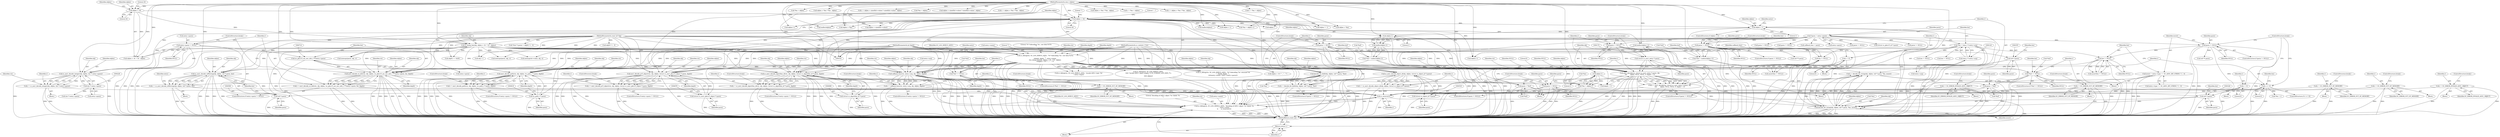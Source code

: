 digraph "0_OpenSC_a3fc7693f3a035a8a7921cffb98432944bb42740@API" {
"1000759" [label="(Call,sc_strerror(r))"];
"1000332" [label="(Call,r >= 0)"];
"1000320" [label="(Call,r = decode_bit_string(obj, objlen, (u8 *) parm, *len, invert))"];
"1000322" [label="(Call,decode_bit_string(obj, objlen, (u8 *) parm, *len, invert))"];
"1000141" [label="(Call,sc_dump_hex(obj, objlen > 16  ? 16 : objlen))"];
"1000105" [label="(MethodParameterIn,const u8 *obj)"];
"1000144" [label="(Call,objlen > 16)"];
"1000106" [label="(MethodParameterIn,size_t objlen)"];
"1000272" [label="(Call,objlen < 1)"];
"1000150" [label="(Call,objlen > 16)"];
"1000313" [label="(Call,objlen-1)"];
"1000297" [label="(Call,objlen-1)"];
"1000325" [label="(Call,(u8 *) parm)"];
"1000252" [label="(Call,parm != NULL)"];
"1000110" [label="(Call,*parm = entry->parm)"];
"1000316" [label="(Call,parm = *buf)"];
"1000301" [label="(Call,*buf == NULL)"];
"1000293" [label="(Call,*buf = malloc(objlen-1))"];
"1000296" [label="(Call,malloc(objlen-1))"];
"1000268" [label="(Call,len != NULL)"];
"1000117" [label="(Call,*len = (size_t *) entry->arg)"];
"1000119" [label="(Call,(size_t *) entry->arg)"];
"1000310" [label="(Call,*len = objlen-1)"];
"1000257" [label="(Call,invert = entry->type == SC_ASN1_BIT_STRING ? 1 : 0)"];
"1000728" [label="(Call,r = callback_func(ctx, entry->arg, obj, objlen, depth))"];
"1000730" [label="(Call,callback_func(ctx, entry->arg, obj, objlen, depth))"];
"1000131" [label="(Call,sc_debug(ctx, SC_LOG_DEBUG_ASN1, \"%*.*sdecoding '%s', raw data:%s%s\n\",\n\t\tdepth, depth, \"\", entry->name,\n\t\tsc_dump_hex(obj, objlen > 16  ? 16 : objlen),\n\t\tobjlen > 16 ? \"...\" : \"\"))"];
"1000103" [label="(MethodParameterIn,sc_context_t *ctx)"];
"1000107" [label="(MethodParameterIn,int depth)"];
"1000707" [label="(Call,r = asn1_decode_se_info(ctx, obj, objlen, (sc_pkcs15_sec_env_info_t ***)entry->parm, len, depth))"];
"1000709" [label="(Call,asn1_decode_se_info(ctx, obj, objlen, (sc_pkcs15_sec_env_info_t ***)entry->parm, len, depth))"];
"1000713" [label="(Call,(sc_pkcs15_sec_env_info_t ***)entry->parm)"];
"1000702" [label="(Call,entry->parm != NULL)"];
"1000306" [label="(Call,r = SC_ERROR_OUT_OF_MEMORY)"];
"1000165" [label="(Call,r = asn1_decode(ctx, (struct sc_asn1_entry *) parm, obj,\n\t\t\t\t       objlen, NULL, NULL, 0, depth + 1))"];
"1000167" [label="(Call,asn1_decode(ctx, (struct sc_asn1_entry *) parm, obj,\n\t\t\t\t       objlen, NULL, NULL, 0, depth + 1))"];
"1000169" [label="(Call,(struct sc_asn1_entry *) parm)"];
"1000162" [label="(Call,parm != NULL)"];
"1000671" [label="(Call,r = asn1_decode_p15_object(ctx, obj, objlen, (struct sc_asn1_pkcs15_object *) parm, depth))"];
"1000673" [label="(Call,asn1_decode_p15_object(ctx, obj, objlen, (struct sc_asn1_pkcs15_object *) parm, depth))"];
"1000677" [label="(Call,(struct sc_asn1_pkcs15_object *) parm)"];
"1000349" [label="(Call,r = decode_bit_field(obj, objlen, (u8 *) parm, *len))"];
"1000351" [label="(Call,decode_bit_field(obj, objlen, (u8 *) parm, *len))"];
"1000354" [label="(Call,(u8 *) parm)"];
"1000346" [label="(Call,parm != NULL)"];
"1000416" [label="(Call,r = SC_ERROR_OUT_OF_MEMORY)"];
"1000276" [label="(Call,r = SC_ERROR_INVALID_ASN1_OBJECT)"];
"1000340" [label="(Call,r = 0)"];
"1000584" [label="(Call,r = sc_asn1_decode_utf8string(obj, objlen, (u8 *) parm, len))"];
"1000586" [label="(Call,sc_asn1_decode_utf8string(obj, objlen, (u8 *) parm, len))"];
"1000589" [label="(Call,(u8 *) parm)"];
"1000580" [label="(Call,parm = *buf)"];
"1000565" [label="(Call,*buf == NULL)"];
"1000557" [label="(Call,*buf = malloc(objlen+1))"];
"1000560" [label="(Call,malloc(objlen+1))"];
"1000541" [label="(Call,len != NULL)"];
"1000536" [label="(Call,parm != NULL)"];
"1000524" [label="(Call,r = sc_asn1_decode_object_id(obj, objlen, (struct sc_object_id *) parm))"];
"1000526" [label="(Call,sc_asn1_decode_object_id(obj, objlen, (struct sc_object_id *) parm))"];
"1000529" [label="(Call,(struct sc_object_id *) parm)"];
"1000521" [label="(Call,parm != NULL)"];
"1000485" [label="(Call,r = SC_ERROR_OUT_OF_MEMORY)"];
"1000125" [label="(Call,r = 0)"];
"1000570" [label="(Call,r = SC_ERROR_OUT_OF_MEMORY)"];
"1000222" [label="(Call,r = sc_asn1_decode_integer(obj, objlen, (int *) entry->parm))"];
"1000224" [label="(Call,sc_asn1_decode_integer(obj, objlen, (int *) entry->parm))"];
"1000227" [label="(Call,(int *) entry->parm)"];
"1000199" [label="(Call,r = SC_ERROR_INVALID_ASN1_OBJECT)"];
"1000689" [label="(Call,r = sc_asn1_decode_algorithm_id(ctx, obj, objlen, (struct sc_algorithm_id *) parm, depth))"];
"1000691" [label="(Call,sc_asn1_decode_algorithm_id(ctx, obj, objlen, (struct sc_algorithm_id *) parm, depth))"];
"1000695" [label="(Call,(struct sc_algorithm_id *) parm)"];
"1000612" [label="(Call,r = asn1_decode_path(ctx, obj, objlen, (sc_path_t *) parm, depth))"];
"1000614" [label="(Call,asn1_decode_path(ctx, obj, objlen, (sc_path_t *) parm, depth))"];
"1000618" [label="(Call,(sc_path_t *) parm)"];
"1000752" [label="(Call,sc_debug(ctx, SC_LOG_DEBUG_ASN1, \"decoding of ASN.1 object '%s' failed: %s\n\", entry->name,\n\t\t      sc_strerror(r)))"];
"1000761" [label="(Return,return r;)"];
"1000422" [label="(Call,*len = objlen)"];
"1000351" [label="(Call,decode_bit_field(obj, objlen, (u8 *) parm, *len))"];
"1000731" [label="(Identifier,ctx)"];
"1000227" [label="(Call,(int *) entry->parm)"];
"1000419" [label="(ControlStructure,break;)"];
"1000433" [label="(Call,objlen > *len ? *len : objlen)"];
"1000307" [label="(Identifier,r)"];
"1000141" [label="(Call,sc_dump_hex(obj, objlen > 16  ? 16 : objlen))"];
"1000171" [label="(Identifier,parm)"];
"1000162" [label="(Call,parm != NULL)"];
"1000577" [label="(Call,objlen+1)"];
"1000588" [label="(Identifier,objlen)"];
"1000638" [label="(Call,c = objlen > sizeof(id->value) ? sizeof(id->value) : objlen)"];
"1000491" [label="(Call,*len = objlen)"];
"1000193" [label="(Block,)"];
"1000672" [label="(Identifier,r)"];
"1000324" [label="(Identifier,objlen)"];
"1000129" [label="(Identifier,callback_func)"];
"1000277" [label="(Identifier,r)"];
"1000693" [label="(Identifier,obj)"];
"1000689" [label="(Call,r = sc_asn1_decode_algorithm_id(ctx, obj, objlen, (struct sc_algorithm_id *) parm, depth))"];
"1000330" [label="(Identifier,invert)"];
"1000165" [label="(Call,r = asn1_decode(ctx, (struct sc_asn1_entry *) parm, obj,\n\t\t\t\t       objlen, NULL, NULL, 0, depth + 1))"];
"1000327" [label="(Identifier,parm)"];
"1000550" [label="(Block,)"];
"1000718" [label="(Identifier,len)"];
"1000353" [label="(Identifier,objlen)"];
"1000606" [label="(ControlStructure,if (entry->parm != NULL))"];
"1000233" [label="(Identifier,ctx)"];
"1000152" [label="(Literal,16)"];
"1000254" [label="(Identifier,NULL)"];
"1000640" [label="(Call,objlen > sizeof(id->value) ? sizeof(id->value) : objlen)"];
"1000634" [label="(Call,(struct sc_pkcs15_id *) parm)"];
"1000302" [label="(Call,*buf)"];
"1000564" [label="(ControlStructure,if (*buf == NULL))"];
"1000532" [label="(ControlStructure,break;)"];
"1000269" [label="(Identifier,len)"];
"1000300" [label="(ControlStructure,if (*buf == NULL))"];
"1000194" [label="(Call,sc_debug(ctx, SC_LOG_DEBUG_ASN1,\n\t\t\t\t\t \"invalid ASN.1 object length: %\"SC_FORMAT_LEN_SIZE_T\"u\n\",\n\t\t\t\t\t objlen))"];
"1000541" [label="(Call,len != NULL)"];
"1000296" [label="(Call,malloc(objlen-1))"];
"1000218" [label="(Call,parm != NULL)"];
"1000157" [label="(Identifier,entry)"];
"1000356" [label="(Identifier,parm)"];
"1000415" [label="(Block,)"];
"1000537" [label="(Identifier,parm)"];
"1000223" [label="(Identifier,r)"];
"1000566" [label="(Call,*buf)"];
"1000431" [label="(Call,c = objlen > *len ? *len : objlen)"];
"1000272" [label="(Call,objlen < 1)"];
"1000255" [label="(Block,)"];
"1000335" [label="(Block,)"];
"1000674" [label="(Identifier,ctx)"];
"1000336" [label="(Call,*len = r)"];
"1000528" [label="(Identifier,objlen)"];
"1000531" [label="(Identifier,parm)"];
"1000390" [label="(Call,obj++)"];
"1000561" [label="(Call,objlen+1)"];
"1000297" [label="(Call,objlen-1)"];
"1000523" [label="(Identifier,NULL)"];
"1000477" [label="(Call,malloc(objlen))"];
"1000221" [label="(Block,)"];
"1000200" [label="(Identifier,r)"];
"1000267" [label="(Call,assert(len != NULL))"];
"1000341" [label="(Identifier,r)"];
"1000106" [label="(MethodParameterIn,size_t objlen)"];
"1000338" [label="(Identifier,len)"];
"1000301" [label="(Call,*buf == NULL)"];
"1000328" [label="(Call,*len)"];
"1000138" [label="(Call,entry->name)"];
"1000352" [label="(Identifier,obj)"];
"1000354" [label="(Call,(u8 *) parm)"];
"1000486" [label="(Identifier,r)"];
"1000243" [label="(Call,(int *) entry->parm)"];
"1000434" [label="(Call,objlen > *len)"];
"1000584" [label="(Call,r = sc_asn1_decode_utf8string(obj, objlen, (u8 *) parm, len))"];
"1000346" [label="(Call,parm != NULL)"];
"1000314" [label="(Identifier,objlen)"];
"1000321" [label="(Identifier,r)"];
"1000154" [label="(Literal,\"\")"];
"1000736" [label="(Identifier,objlen)"];
"1000722" [label="(ControlStructure,if (entry->parm != NULL))"];
"1000172" [label="(Identifier,obj)"];
"1000103" [label="(MethodParameterIn,sc_context_t *ctx)"];
"1000348" [label="(Identifier,NULL)"];
"1000568" [label="(Identifier,NULL)"];
"1000527" [label="(Identifier,obj)"];
"1000203" [label="(Call,*((int *) parm) = obj[0] ? 1 : 0)"];
"1000320" [label="(Call,r = decode_bit_string(obj, objlen, (u8 *) parm, *len, invert))"];
"1000251" [label="(ControlStructure,if (parm != NULL))"];
"1000117" [label="(Call,*len = (size_t *) entry->arg)"];
"1000168" [label="(Identifier,ctx)"];
"1000573" [label="(ControlStructure,break;)"];
"1000274" [label="(Literal,1)"];
"1000174" [label="(Identifier,NULL)"];
"1000641" [label="(Call,objlen > sizeof(id->value))"];
"1000137" [label="(Literal,\"\")"];
"1000318" [label="(Call,*buf)"];
"1000697" [label="(Identifier,parm)"];
"1000452" [label="(Call,parm != NULL)"];
"1000176" [label="(Literal,0)"];
"1000258" [label="(Identifier,invert)"];
"1000596" [label="(Identifier,entry)"];
"1000362" [label="(Call,parm != NULL)"];
"1000147" [label="(Literal,16)"];
"1000146" [label="(Literal,16)"];
"1000708" [label="(Identifier,r)"];
"1000273" [label="(Identifier,objlen)"];
"1000536" [label="(Call,parm != NULL)"];
"1000268" [label="(Call,len != NULL)"];
"1000589" [label="(Call,(u8 *) parm)"];
"1000323" [label="(Identifier,obj)"];
"1000349" [label="(Call,r = decode_bit_field(obj, objlen, (u8 *) parm, *len))"];
"1000306" [label="(Call,r = SC_ERROR_OUT_OF_MEMORY)"];
"1000525" [label="(Identifier,r)"];
"1000224" [label="(Call,sc_asn1_decode_integer(obj, objlen, (int *) entry->parm))"];
"1000691" [label="(Call,sc_asn1_decode_algorithm_id(ctx, obj, objlen, (struct sc_algorithm_id *) parm, depth))"];
"1000710" [label="(Identifier,ctx)"];
"1000676" [label="(Identifier,objlen)"];
"1000127" [label="(Literal,0)"];
"1000751" [label="(Block,)"];
"1000225" [label="(Identifier,obj)"];
"1000543" [label="(Identifier,NULL)"];
"1000408" [label="(Call,malloc(objlen))"];
"1000175" [label="(Identifier,NULL)"];
"1000342" [label="(Literal,0)"];
"1000311" [label="(Call,*len)"];
"1000304" [label="(Identifier,NULL)"];
"1000712" [label="(Identifier,objlen)"];
"1000737" [label="(Identifier,depth)"];
"1000762" [label="(Identifier,r)"];
"1000529" [label="(Call,(struct sc_object_id *) parm)"];
"1000754" [label="(Identifier,SC_LOG_DEBUG_ASN1)"];
"1000270" [label="(Identifier,NULL)"];
"1000275" [label="(Block,)"];
"1000713" [label="(Call,(sc_pkcs15_sec_env_info_t ***)entry->parm)"];
"1000535" [label="(ControlStructure,if (parm != NULL))"];
"1000161" [label="(ControlStructure,if (parm != NULL))"];
"1000485" [label="(Call,r = SC_ERROR_OUT_OF_MEMORY)"];
"1000143" [label="(Call,objlen > 16  ? 16 : objlen)"];
"1000665" [label="(ControlStructure,if (entry->parm != NULL))"];
"1000526" [label="(Call,sc_asn1_decode_object_id(obj, objlen, (struct sc_object_id *) parm))"];
"1000331" [label="(ControlStructure,if (r >= 0))"];
"1000521" [label="(Call,parm != NULL)"];
"1000673" [label="(Call,asn1_decode_p15_object(ctx, obj, objlen, (struct sc_asn1_pkcs15_object *) parm, depth))"];
"1000286" [label="(Block,)"];
"1000166" [label="(Identifier,r)"];
"1000520" [label="(ControlStructure,if (parm != NULL))"];
"1000359" [label="(ControlStructure,break;)"];
"1000581" [label="(Identifier,parm)"];
"1000522" [label="(Identifier,parm)"];
"1000416" [label="(Call,r = SC_ERROR_OUT_OF_MEMORY)"];
"1000384" [label="(Call,objlen > 1)"];
"1000613" [label="(Identifier,r)"];
"1000128" [label="(Call,callback_func = parm)"];
"1000173" [label="(Identifier,objlen)"];
"1000222" [label="(Call,r = sc_asn1_decode_integer(obj, objlen, (int *) entry->parm))"];
"1000719" [label="(Identifier,depth)"];
"1000299" [label="(Literal,1)"];
"1000720" [label="(ControlStructure,break;)"];
"1000680" [label="(Identifier,depth)"];
"1000735" [label="(Identifier,obj)"];
"1000259" [label="(Call,entry->type == SC_ASN1_BIT_STRING ? 1 : 0)"];
"1000134" [label="(Literal,\"%*.*sdecoding '%s', raw data:%s%s\n\")"];
"1000357" [label="(Call,*len)"];
"1000322" [label="(Call,decode_bit_string(obj, objlen, (u8 *) parm, *len, invert))"];
"1000315" [label="(Literal,1)"];
"1000169" [label="(Call,(struct sc_asn1_entry *) parm)"];
"1000729" [label="(Identifier,r)"];
"1000677" [label="(Call,(struct sc_asn1_pkcs15_object *) parm)"];
"1000558" [label="(Call,*buf)"];
"1000290" [label="(Call,(u8 **) parm)"];
"1000502" [label="(Call,objlen > *len ? *len : objlen)"];
"1000334" [label="(Literal,0)"];
"1000309" [label="(ControlStructure,break;)"];
"1000144" [label="(Call,objlen > 16)"];
"1000489" [label="(Call,c = *len = objlen)"];
"1000740" [label="(Call,sc_debug(ctx, SC_LOG_DEBUG_ASN1, \"invalid ASN.1 type: %d\n\", entry->type))"];
"1000150" [label="(Call,objlen > 16)"];
"1000347" [label="(Identifier,parm)"];
"1000587" [label="(Identifier,obj)"];
"1000488" [label="(ControlStructure,break;)"];
"1000554" [label="(Call,(u8 **) parm)"];
"1000621" [label="(Identifier,depth)"];
"1000316" [label="(Call,parm = *buf)"];
"1000283" [label="(Identifier,entry)"];
"1000252" [label="(Call,parm != NULL)"];
"1000458" [label="(Call,len != NULL)"];
"1000305" [label="(Block,)"];
"1000580" [label="(Call,parm = *buf)"];
"1000622" [label="(ControlStructure,break;)"];
"1000151" [label="(Identifier,objlen)"];
"1000126" [label="(Identifier,r)"];
"1000755" [label="(Literal,\"decoding of ASN.1 object '%s' failed: %s\n\")"];
"1000153" [label="(Literal,\"...\")"];
"1000690" [label="(Identifier,r)"];
"1000303" [label="(Identifier,buf)"];
"1000572" [label="(Identifier,SC_ERROR_OUT_OF_MEMORY)"];
"1000752" [label="(Call,sc_debug(ctx, SC_LOG_DEBUG_ASN1, \"decoding of ASN.1 object '%s' failed: %s\n\", entry->name,\n\t\t      sc_strerror(r)))"];
"1000699" [label="(ControlStructure,break;)"];
"1000294" [label="(Call,*buf)"];
"1000164" [label="(Identifier,NULL)"];
"1000706" [label="(Identifier,NULL)"];
"1000698" [label="(Identifier,depth)"];
"1000229" [label="(Call,entry->parm)"];
"1000728" [label="(Call,r = callback_func(ctx, entry->arg, obj, objlen, depth))"];
"1000340" [label="(Call,r = 0)"];
"1000332" [label="(Call,r >= 0)"];
"1000542" [label="(Identifier,len)"];
"1000177" [label="(Call,depth + 1)"];
"1000112" [label="(Call,entry->parm)"];
"1000617" [label="(Identifier,objlen)"];
"1000510" [label="(Call,memcpy(parm, obj, c))"];
"1000105" [label="(MethodParameterIn,const u8 *obj)"];
"1000257" [label="(Call,invert = entry->type == SC_ASN1_BIT_STRING ? 1 : 0)"];
"1000557" [label="(Call,*buf = malloc(objlen+1))"];
"1000343" [label="(ControlStructure,break;)"];
"1000761" [label="(Return,return r;)"];
"1000417" [label="(Identifier,r)"];
"1000131" [label="(Call,sc_debug(ctx, SC_LOG_DEBUG_ASN1, \"%*.*sdecoding '%s', raw data:%s%s\n\",\n\t\tdepth, depth, \"\", entry->name,\n\t\tsc_dump_hex(obj, objlen > 16  ? 16 : objlen),\n\t\tobjlen > 16 ? \"...\" : \"\"))"];
"1000132" [label="(Identifier,ctx)"];
"1000586" [label="(Call,sc_asn1_decode_utf8string(obj, objlen, (u8 *) parm, len))"];
"1000148" [label="(Identifier,objlen)"];
"1000278" [label="(Identifier,SC_ERROR_INVALID_ASN1_OBJECT)"];
"1000540" [label="(Call,assert(len != NULL))"];
"1000592" [label="(Identifier,len)"];
"1000524" [label="(Call,r = sc_asn1_decode_object_id(obj, objlen, (struct sc_object_id *) parm))"];
"1000702" [label="(Call,entry->parm != NULL)"];
"1000298" [label="(Identifier,objlen)"];
"1000759" [label="(Call,sc_strerror(r))"];
"1000707" [label="(Call,r = asn1_decode_se_info(ctx, obj, objlen, (sc_pkcs15_sec_env_info_t ***)entry->parm, len, depth))"];
"1000271" [label="(ControlStructure,if (objlen < 1))"];
"1000368" [label="(Call,len != NULL)"];
"1000612" [label="(Call,r = asn1_decode_path(ctx, obj, objlen, (sc_path_t *) parm, depth))"];
"1000111" [label="(Identifier,parm)"];
"1000703" [label="(Call,entry->parm)"];
"1000279" [label="(ControlStructure,break;)"];
"1000226" [label="(Identifier,objlen)"];
"1000145" [label="(Identifier,objlen)"];
"1000604" [label="(ControlStructure,break;)"];
"1000142" [label="(Identifier,obj)"];
"1000135" [label="(Identifier,depth)"];
"1000325" [label="(Call,(u8 *) parm)"];
"1000770" [label="(MethodReturn,static int)"];
"1000185" [label="(Call,parm != NULL)"];
"1000312" [label="(Identifier,len)"];
"1000539" [label="(Block,)"];
"1000695" [label="(Call,(struct sc_algorithm_id *) parm)"];
"1000570" [label="(Call,r = SC_ERROR_OUT_OF_MEMORY)"];
"1000614" [label="(Call,asn1_decode_path(ctx, obj, objlen, (sc_path_t *) parm, depth))"];
"1000760" [label="(Identifier,r)"];
"1000308" [label="(Identifier,SC_ERROR_OUT_OF_MEMORY)"];
"1000149" [label="(Call,objlen > 16 ? \"...\" : \"\")"];
"1000121" [label="(Call,entry->arg)"];
"1000730" [label="(Call,callback_func(ctx, entry->arg, obj, objlen, depth))"];
"1000681" [label="(ControlStructure,break;)"];
"1000591" [label="(Identifier,parm)"];
"1000253" [label="(Identifier,parm)"];
"1000167" [label="(Call,asn1_decode(ctx, (struct sc_asn1_entry *) parm, obj,\n\t\t\t\t       objlen, NULL, NULL, 0, depth + 1))"];
"1000618" [label="(Call,(sc_path_t *) parm)"];
"1000201" [label="(Identifier,SC_ERROR_INVALID_ASN1_OBJECT)"];
"1000616" [label="(Identifier,obj)"];
"1000652" [label="(Call,memcpy(id->value, obj, c))"];
"1000500" [label="(Call,c = objlen > *len ? *len : objlen)"];
"1000732" [label="(Call,entry->arg)"];
"1000574" [label="(Call,*len = objlen+1)"];
"1000208" [label="(Call,obj[0] ? 1 : 0)"];
"1000329" [label="(Identifier,len)"];
"1000317" [label="(Identifier,parm)"];
"1000567" [label="(Identifier,buf)"];
"1000180" [label="(ControlStructure,break;)"];
"1000620" [label="(Identifier,parm)"];
"1000276" [label="(Call,r = SC_ERROR_INVALID_ASN1_OBJECT)"];
"1000232" [label="(Call,sc_debug(ctx, SC_LOG_DEBUG_ASN1, \"%*.*sdecoding '%s' returned %d\n\", depth, depth, \"\",\n\t\t\t\t\tentry->name, *((int *) entry->parm)))"];
"1000118" [label="(Identifier,len)"];
"1000119" [label="(Call,(size_t *) entry->arg)"];
"1000576" [label="(Identifier,len)"];
"1000753" [label="(Identifier,ctx)"];
"1000571" [label="(Identifier,r)"];
"1000125" [label="(Call,r = 0)"];
"1000388" [label="(Call,objlen--)"];
"1000441" [label="(Call,memcpy(parm, obj, c))"];
"1000358" [label="(Identifier,len)"];
"1000107" [label="(MethodParameterIn,int depth)"];
"1000163" [label="(Identifier,parm)"];
"1000190" [label="(Call,objlen != 1)"];
"1000671" [label="(Call,r = asn1_decode_p15_object(ctx, obj, objlen, (struct sc_asn1_pkcs15_object *) parm, depth))"];
"1000313" [label="(Call,objlen-1)"];
"1000418" [label="(Identifier,SC_ERROR_OUT_OF_MEMORY)"];
"1000310" [label="(Call,*len = objlen-1)"];
"1000136" [label="(Identifier,depth)"];
"1000711" [label="(Identifier,obj)"];
"1000565" [label="(Call,*buf == NULL)"];
"1000350" [label="(Identifier,r)"];
"1000560" [label="(Call,malloc(objlen+1))"];
"1000293" [label="(Call,*buf = malloc(objlen-1))"];
"1000709" [label="(Call,asn1_decode_se_info(ctx, obj, objlen, (sc_pkcs15_sec_env_info_t ***)entry->parm, len, depth))"];
"1000379" [label="(Call,obj[0] == 0x00)"];
"1000503" [label="(Call,objlen > *len)"];
"1000484" [label="(Block,)"];
"1000214" [label="(ControlStructure,break;)"];
"1000756" [label="(Call,entry->name)"];
"1000694" [label="(Identifier,objlen)"];
"1000345" [label="(ControlStructure,if (parm != NULL))"];
"1000692" [label="(Identifier,ctx)"];
"1000133" [label="(Identifier,SC_LOG_DEBUG_ASN1)"];
"1000199" [label="(Call,r = SC_ERROR_INVALID_ASN1_OBJECT)"];
"1000333" [label="(Identifier,r)"];
"1000585" [label="(Identifier,r)"];
"1000701" [label="(ControlStructure,if (entry->parm != NULL))"];
"1000615" [label="(Identifier,ctx)"];
"1000683" [label="(ControlStructure,if (entry->parm != NULL))"];
"1000679" [label="(Identifier,parm)"];
"1000108" [label="(Block,)"];
"1000420" [label="(Call,c = *len = objlen)"];
"1000738" [label="(ControlStructure,break;)"];
"1000538" [label="(Identifier,NULL)"];
"1000715" [label="(Call,entry->parm)"];
"1000675" [label="(Identifier,obj)"];
"1000487" [label="(Identifier,SC_ERROR_OUT_OF_MEMORY)"];
"1000582" [label="(Call,*buf)"];
"1000569" [label="(Block,)"];
"1000110" [label="(Call,*parm = entry->parm)"];
"1000759" -> "1000752"  [label="AST: "];
"1000759" -> "1000760"  [label="CFG: "];
"1000760" -> "1000759"  [label="AST: "];
"1000752" -> "1000759"  [label="CFG: "];
"1000759" -> "1000770"  [label="DDG: "];
"1000759" -> "1000752"  [label="DDG: "];
"1000332" -> "1000759"  [label="DDG: "];
"1000728" -> "1000759"  [label="DDG: "];
"1000707" -> "1000759"  [label="DDG: "];
"1000306" -> "1000759"  [label="DDG: "];
"1000165" -> "1000759"  [label="DDG: "];
"1000671" -> "1000759"  [label="DDG: "];
"1000349" -> "1000759"  [label="DDG: "];
"1000416" -> "1000759"  [label="DDG: "];
"1000276" -> "1000759"  [label="DDG: "];
"1000340" -> "1000759"  [label="DDG: "];
"1000584" -> "1000759"  [label="DDG: "];
"1000524" -> "1000759"  [label="DDG: "];
"1000485" -> "1000759"  [label="DDG: "];
"1000125" -> "1000759"  [label="DDG: "];
"1000570" -> "1000759"  [label="DDG: "];
"1000222" -> "1000759"  [label="DDG: "];
"1000199" -> "1000759"  [label="DDG: "];
"1000689" -> "1000759"  [label="DDG: "];
"1000612" -> "1000759"  [label="DDG: "];
"1000759" -> "1000761"  [label="DDG: "];
"1000332" -> "1000331"  [label="AST: "];
"1000332" -> "1000334"  [label="CFG: "];
"1000333" -> "1000332"  [label="AST: "];
"1000334" -> "1000332"  [label="AST: "];
"1000338" -> "1000332"  [label="CFG: "];
"1000343" -> "1000332"  [label="CFG: "];
"1000332" -> "1000770"  [label="DDG: "];
"1000332" -> "1000770"  [label="DDG: "];
"1000320" -> "1000332"  [label="DDG: "];
"1000332" -> "1000336"  [label="DDG: "];
"1000320" -> "1000255"  [label="AST: "];
"1000320" -> "1000322"  [label="CFG: "];
"1000321" -> "1000320"  [label="AST: "];
"1000322" -> "1000320"  [label="AST: "];
"1000333" -> "1000320"  [label="CFG: "];
"1000320" -> "1000770"  [label="DDG: "];
"1000322" -> "1000320"  [label="DDG: "];
"1000322" -> "1000320"  [label="DDG: "];
"1000322" -> "1000320"  [label="DDG: "];
"1000322" -> "1000320"  [label="DDG: "];
"1000322" -> "1000320"  [label="DDG: "];
"1000322" -> "1000330"  [label="CFG: "];
"1000323" -> "1000322"  [label="AST: "];
"1000324" -> "1000322"  [label="AST: "];
"1000325" -> "1000322"  [label="AST: "];
"1000328" -> "1000322"  [label="AST: "];
"1000330" -> "1000322"  [label="AST: "];
"1000322" -> "1000770"  [label="DDG: "];
"1000322" -> "1000770"  [label="DDG: "];
"1000322" -> "1000770"  [label="DDG: "];
"1000322" -> "1000770"  [label="DDG: "];
"1000322" -> "1000770"  [label="DDG: "];
"1000141" -> "1000322"  [label="DDG: "];
"1000105" -> "1000322"  [label="DDG: "];
"1000272" -> "1000322"  [label="DDG: "];
"1000313" -> "1000322"  [label="DDG: "];
"1000106" -> "1000322"  [label="DDG: "];
"1000325" -> "1000322"  [label="DDG: "];
"1000310" -> "1000322"  [label="DDG: "];
"1000257" -> "1000322"  [label="DDG: "];
"1000141" -> "1000131"  [label="AST: "];
"1000141" -> "1000143"  [label="CFG: "];
"1000142" -> "1000141"  [label="AST: "];
"1000143" -> "1000141"  [label="AST: "];
"1000151" -> "1000141"  [label="CFG: "];
"1000141" -> "1000770"  [label="DDG: "];
"1000141" -> "1000770"  [label="DDG: "];
"1000141" -> "1000131"  [label="DDG: "];
"1000141" -> "1000131"  [label="DDG: "];
"1000105" -> "1000141"  [label="DDG: "];
"1000144" -> "1000141"  [label="DDG: "];
"1000106" -> "1000141"  [label="DDG: "];
"1000141" -> "1000167"  [label="DDG: "];
"1000141" -> "1000224"  [label="DDG: "];
"1000141" -> "1000351"  [label="DDG: "];
"1000141" -> "1000379"  [label="DDG: "];
"1000141" -> "1000390"  [label="DDG: "];
"1000141" -> "1000441"  [label="DDG: "];
"1000141" -> "1000510"  [label="DDG: "];
"1000141" -> "1000526"  [label="DDG: "];
"1000141" -> "1000586"  [label="DDG: "];
"1000141" -> "1000614"  [label="DDG: "];
"1000141" -> "1000652"  [label="DDG: "];
"1000141" -> "1000673"  [label="DDG: "];
"1000141" -> "1000691"  [label="DDG: "];
"1000141" -> "1000709"  [label="DDG: "];
"1000141" -> "1000730"  [label="DDG: "];
"1000105" -> "1000102"  [label="AST: "];
"1000105" -> "1000770"  [label="DDG: "];
"1000105" -> "1000167"  [label="DDG: "];
"1000105" -> "1000203"  [label="DDG: "];
"1000105" -> "1000208"  [label="DDG: "];
"1000105" -> "1000224"  [label="DDG: "];
"1000105" -> "1000351"  [label="DDG: "];
"1000105" -> "1000379"  [label="DDG: "];
"1000105" -> "1000390"  [label="DDG: "];
"1000105" -> "1000441"  [label="DDG: "];
"1000105" -> "1000510"  [label="DDG: "];
"1000105" -> "1000526"  [label="DDG: "];
"1000105" -> "1000586"  [label="DDG: "];
"1000105" -> "1000614"  [label="DDG: "];
"1000105" -> "1000652"  [label="DDG: "];
"1000105" -> "1000673"  [label="DDG: "];
"1000105" -> "1000691"  [label="DDG: "];
"1000105" -> "1000709"  [label="DDG: "];
"1000105" -> "1000730"  [label="DDG: "];
"1000144" -> "1000143"  [label="AST: "];
"1000144" -> "1000146"  [label="CFG: "];
"1000145" -> "1000144"  [label="AST: "];
"1000146" -> "1000144"  [label="AST: "];
"1000147" -> "1000144"  [label="CFG: "];
"1000148" -> "1000144"  [label="CFG: "];
"1000106" -> "1000144"  [label="DDG: "];
"1000144" -> "1000143"  [label="DDG: "];
"1000144" -> "1000150"  [label="DDG: "];
"1000106" -> "1000102"  [label="AST: "];
"1000106" -> "1000770"  [label="DDG: "];
"1000106" -> "1000143"  [label="DDG: "];
"1000106" -> "1000150"  [label="DDG: "];
"1000106" -> "1000167"  [label="DDG: "];
"1000106" -> "1000190"  [label="DDG: "];
"1000106" -> "1000194"  [label="DDG: "];
"1000106" -> "1000224"  [label="DDG: "];
"1000106" -> "1000272"  [label="DDG: "];
"1000106" -> "1000297"  [label="DDG: "];
"1000106" -> "1000313"  [label="DDG: "];
"1000106" -> "1000351"  [label="DDG: "];
"1000106" -> "1000384"  [label="DDG: "];
"1000106" -> "1000388"  [label="DDG: "];
"1000106" -> "1000408"  [label="DDG: "];
"1000106" -> "1000420"  [label="DDG: "];
"1000106" -> "1000422"  [label="DDG: "];
"1000106" -> "1000431"  [label="DDG: "];
"1000106" -> "1000434"  [label="DDG: "];
"1000106" -> "1000433"  [label="DDG: "];
"1000106" -> "1000477"  [label="DDG: "];
"1000106" -> "1000489"  [label="DDG: "];
"1000106" -> "1000491"  [label="DDG: "];
"1000106" -> "1000500"  [label="DDG: "];
"1000106" -> "1000503"  [label="DDG: "];
"1000106" -> "1000502"  [label="DDG: "];
"1000106" -> "1000526"  [label="DDG: "];
"1000106" -> "1000560"  [label="DDG: "];
"1000106" -> "1000561"  [label="DDG: "];
"1000106" -> "1000574"  [label="DDG: "];
"1000106" -> "1000577"  [label="DDG: "];
"1000106" -> "1000586"  [label="DDG: "];
"1000106" -> "1000614"  [label="DDG: "];
"1000106" -> "1000638"  [label="DDG: "];
"1000106" -> "1000641"  [label="DDG: "];
"1000106" -> "1000640"  [label="DDG: "];
"1000106" -> "1000673"  [label="DDG: "];
"1000106" -> "1000691"  [label="DDG: "];
"1000106" -> "1000709"  [label="DDG: "];
"1000106" -> "1000730"  [label="DDG: "];
"1000272" -> "1000271"  [label="AST: "];
"1000272" -> "1000274"  [label="CFG: "];
"1000273" -> "1000272"  [label="AST: "];
"1000274" -> "1000272"  [label="AST: "];
"1000277" -> "1000272"  [label="CFG: "];
"1000283" -> "1000272"  [label="CFG: "];
"1000272" -> "1000770"  [label="DDG: "];
"1000272" -> "1000770"  [label="DDG: "];
"1000150" -> "1000272"  [label="DDG: "];
"1000272" -> "1000297"  [label="DDG: "];
"1000150" -> "1000149"  [label="AST: "];
"1000150" -> "1000152"  [label="CFG: "];
"1000151" -> "1000150"  [label="AST: "];
"1000152" -> "1000150"  [label="AST: "];
"1000153" -> "1000150"  [label="CFG: "];
"1000154" -> "1000150"  [label="CFG: "];
"1000150" -> "1000770"  [label="DDG: "];
"1000150" -> "1000167"  [label="DDG: "];
"1000150" -> "1000190"  [label="DDG: "];
"1000150" -> "1000224"  [label="DDG: "];
"1000150" -> "1000351"  [label="DDG: "];
"1000150" -> "1000384"  [label="DDG: "];
"1000150" -> "1000388"  [label="DDG: "];
"1000150" -> "1000408"  [label="DDG: "];
"1000150" -> "1000434"  [label="DDG: "];
"1000150" -> "1000477"  [label="DDG: "];
"1000150" -> "1000503"  [label="DDG: "];
"1000150" -> "1000526"  [label="DDG: "];
"1000150" -> "1000560"  [label="DDG: "];
"1000150" -> "1000561"  [label="DDG: "];
"1000150" -> "1000574"  [label="DDG: "];
"1000150" -> "1000577"  [label="DDG: "];
"1000150" -> "1000586"  [label="DDG: "];
"1000150" -> "1000614"  [label="DDG: "];
"1000150" -> "1000641"  [label="DDG: "];
"1000150" -> "1000673"  [label="DDG: "];
"1000150" -> "1000691"  [label="DDG: "];
"1000150" -> "1000709"  [label="DDG: "];
"1000150" -> "1000730"  [label="DDG: "];
"1000313" -> "1000310"  [label="AST: "];
"1000313" -> "1000315"  [label="CFG: "];
"1000314" -> "1000313"  [label="AST: "];
"1000315" -> "1000313"  [label="AST: "];
"1000310" -> "1000313"  [label="CFG: "];
"1000313" -> "1000310"  [label="DDG: "];
"1000313" -> "1000310"  [label="DDG: "];
"1000297" -> "1000313"  [label="DDG: "];
"1000297" -> "1000296"  [label="AST: "];
"1000297" -> "1000299"  [label="CFG: "];
"1000298" -> "1000297"  [label="AST: "];
"1000299" -> "1000297"  [label="AST: "];
"1000296" -> "1000297"  [label="CFG: "];
"1000297" -> "1000770"  [label="DDG: "];
"1000297" -> "1000296"  [label="DDG: "];
"1000297" -> "1000296"  [label="DDG: "];
"1000325" -> "1000327"  [label="CFG: "];
"1000326" -> "1000325"  [label="AST: "];
"1000327" -> "1000325"  [label="AST: "];
"1000329" -> "1000325"  [label="CFG: "];
"1000325" -> "1000770"  [label="DDG: "];
"1000252" -> "1000325"  [label="DDG: "];
"1000316" -> "1000325"  [label="DDG: "];
"1000252" -> "1000251"  [label="AST: "];
"1000252" -> "1000254"  [label="CFG: "];
"1000253" -> "1000252"  [label="AST: "];
"1000254" -> "1000252"  [label="AST: "];
"1000258" -> "1000252"  [label="CFG: "];
"1000343" -> "1000252"  [label="CFG: "];
"1000252" -> "1000770"  [label="DDG: "];
"1000252" -> "1000770"  [label="DDG: "];
"1000252" -> "1000770"  [label="DDG: "];
"1000110" -> "1000252"  [label="DDG: "];
"1000252" -> "1000268"  [label="DDG: "];
"1000252" -> "1000290"  [label="DDG: "];
"1000110" -> "1000108"  [label="AST: "];
"1000110" -> "1000112"  [label="CFG: "];
"1000111" -> "1000110"  [label="AST: "];
"1000112" -> "1000110"  [label="AST: "];
"1000118" -> "1000110"  [label="CFG: "];
"1000110" -> "1000770"  [label="DDG: "];
"1000110" -> "1000128"  [label="DDG: "];
"1000110" -> "1000162"  [label="DDG: "];
"1000110" -> "1000185"  [label="DDG: "];
"1000110" -> "1000218"  [label="DDG: "];
"1000110" -> "1000346"  [label="DDG: "];
"1000110" -> "1000362"  [label="DDG: "];
"1000110" -> "1000452"  [label="DDG: "];
"1000110" -> "1000521"  [label="DDG: "];
"1000110" -> "1000536"  [label="DDG: "];
"1000110" -> "1000618"  [label="DDG: "];
"1000110" -> "1000634"  [label="DDG: "];
"1000110" -> "1000677"  [label="DDG: "];
"1000110" -> "1000695"  [label="DDG: "];
"1000316" -> "1000286"  [label="AST: "];
"1000316" -> "1000318"  [label="CFG: "];
"1000317" -> "1000316"  [label="AST: "];
"1000318" -> "1000316"  [label="AST: "];
"1000321" -> "1000316"  [label="CFG: "];
"1000316" -> "1000770"  [label="DDG: "];
"1000301" -> "1000316"  [label="DDG: "];
"1000301" -> "1000300"  [label="AST: "];
"1000301" -> "1000304"  [label="CFG: "];
"1000302" -> "1000301"  [label="AST: "];
"1000304" -> "1000301"  [label="AST: "];
"1000307" -> "1000301"  [label="CFG: "];
"1000312" -> "1000301"  [label="CFG: "];
"1000301" -> "1000770"  [label="DDG: "];
"1000301" -> "1000770"  [label="DDG: "];
"1000301" -> "1000770"  [label="DDG: "];
"1000293" -> "1000301"  [label="DDG: "];
"1000268" -> "1000301"  [label="DDG: "];
"1000293" -> "1000286"  [label="AST: "];
"1000293" -> "1000296"  [label="CFG: "];
"1000294" -> "1000293"  [label="AST: "];
"1000296" -> "1000293"  [label="AST: "];
"1000303" -> "1000293"  [label="CFG: "];
"1000293" -> "1000770"  [label="DDG: "];
"1000296" -> "1000293"  [label="DDG: "];
"1000296" -> "1000770"  [label="DDG: "];
"1000268" -> "1000267"  [label="AST: "];
"1000268" -> "1000270"  [label="CFG: "];
"1000269" -> "1000268"  [label="AST: "];
"1000270" -> "1000268"  [label="AST: "];
"1000267" -> "1000268"  [label="CFG: "];
"1000268" -> "1000770"  [label="DDG: "];
"1000268" -> "1000770"  [label="DDG: "];
"1000268" -> "1000267"  [label="DDG: "];
"1000268" -> "1000267"  [label="DDG: "];
"1000117" -> "1000268"  [label="DDG: "];
"1000117" -> "1000108"  [label="AST: "];
"1000117" -> "1000119"  [label="CFG: "];
"1000118" -> "1000117"  [label="AST: "];
"1000119" -> "1000117"  [label="AST: "];
"1000126" -> "1000117"  [label="CFG: "];
"1000117" -> "1000770"  [label="DDG: "];
"1000117" -> "1000770"  [label="DDG: "];
"1000119" -> "1000117"  [label="DDG: "];
"1000117" -> "1000368"  [label="DDG: "];
"1000117" -> "1000458"  [label="DDG: "];
"1000117" -> "1000541"  [label="DDG: "];
"1000117" -> "1000709"  [label="DDG: "];
"1000119" -> "1000121"  [label="CFG: "];
"1000120" -> "1000119"  [label="AST: "];
"1000121" -> "1000119"  [label="AST: "];
"1000119" -> "1000770"  [label="DDG: "];
"1000119" -> "1000730"  [label="DDG: "];
"1000310" -> "1000286"  [label="AST: "];
"1000311" -> "1000310"  [label="AST: "];
"1000317" -> "1000310"  [label="CFG: "];
"1000310" -> "1000770"  [label="DDG: "];
"1000257" -> "1000255"  [label="AST: "];
"1000257" -> "1000259"  [label="CFG: "];
"1000258" -> "1000257"  [label="AST: "];
"1000259" -> "1000257"  [label="AST: "];
"1000269" -> "1000257"  [label="CFG: "];
"1000257" -> "1000770"  [label="DDG: "];
"1000257" -> "1000770"  [label="DDG: "];
"1000728" -> "1000722"  [label="AST: "];
"1000728" -> "1000730"  [label="CFG: "];
"1000729" -> "1000728"  [label="AST: "];
"1000730" -> "1000728"  [label="AST: "];
"1000738" -> "1000728"  [label="CFG: "];
"1000728" -> "1000770"  [label="DDG: "];
"1000728" -> "1000770"  [label="DDG: "];
"1000730" -> "1000728"  [label="DDG: "];
"1000730" -> "1000728"  [label="DDG: "];
"1000730" -> "1000728"  [label="DDG: "];
"1000730" -> "1000728"  [label="DDG: "];
"1000730" -> "1000728"  [label="DDG: "];
"1000730" -> "1000737"  [label="CFG: "];
"1000731" -> "1000730"  [label="AST: "];
"1000732" -> "1000730"  [label="AST: "];
"1000735" -> "1000730"  [label="AST: "];
"1000736" -> "1000730"  [label="AST: "];
"1000737" -> "1000730"  [label="AST: "];
"1000730" -> "1000770"  [label="DDG: "];
"1000730" -> "1000770"  [label="DDG: "];
"1000730" -> "1000770"  [label="DDG: "];
"1000730" -> "1000770"  [label="DDG: "];
"1000730" -> "1000770"  [label="DDG: "];
"1000131" -> "1000730"  [label="DDG: "];
"1000131" -> "1000730"  [label="DDG: "];
"1000103" -> "1000730"  [label="DDG: "];
"1000107" -> "1000730"  [label="DDG: "];
"1000730" -> "1000752"  [label="DDG: "];
"1000131" -> "1000108"  [label="AST: "];
"1000131" -> "1000149"  [label="CFG: "];
"1000132" -> "1000131"  [label="AST: "];
"1000133" -> "1000131"  [label="AST: "];
"1000134" -> "1000131"  [label="AST: "];
"1000135" -> "1000131"  [label="AST: "];
"1000136" -> "1000131"  [label="AST: "];
"1000137" -> "1000131"  [label="AST: "];
"1000138" -> "1000131"  [label="AST: "];
"1000149" -> "1000131"  [label="AST: "];
"1000157" -> "1000131"  [label="CFG: "];
"1000131" -> "1000770"  [label="DDG: "];
"1000131" -> "1000770"  [label="DDG: "];
"1000131" -> "1000770"  [label="DDG: "];
"1000131" -> "1000770"  [label="DDG: "];
"1000131" -> "1000770"  [label="DDG: "];
"1000131" -> "1000770"  [label="DDG: "];
"1000131" -> "1000770"  [label="DDG: "];
"1000103" -> "1000131"  [label="DDG: "];
"1000107" -> "1000131"  [label="DDG: "];
"1000131" -> "1000167"  [label="DDG: "];
"1000131" -> "1000167"  [label="DDG: "];
"1000131" -> "1000177"  [label="DDG: "];
"1000131" -> "1000194"  [label="DDG: "];
"1000131" -> "1000194"  [label="DDG: "];
"1000131" -> "1000232"  [label="DDG: "];
"1000131" -> "1000232"  [label="DDG: "];
"1000131" -> "1000232"  [label="DDG: "];
"1000131" -> "1000232"  [label="DDG: "];
"1000131" -> "1000614"  [label="DDG: "];
"1000131" -> "1000614"  [label="DDG: "];
"1000131" -> "1000673"  [label="DDG: "];
"1000131" -> "1000673"  [label="DDG: "];
"1000131" -> "1000691"  [label="DDG: "];
"1000131" -> "1000691"  [label="DDG: "];
"1000131" -> "1000709"  [label="DDG: "];
"1000131" -> "1000709"  [label="DDG: "];
"1000131" -> "1000740"  [label="DDG: "];
"1000131" -> "1000740"  [label="DDG: "];
"1000131" -> "1000752"  [label="DDG: "];
"1000131" -> "1000752"  [label="DDG: "];
"1000131" -> "1000752"  [label="DDG: "];
"1000103" -> "1000102"  [label="AST: "];
"1000103" -> "1000770"  [label="DDG: "];
"1000103" -> "1000167"  [label="DDG: "];
"1000103" -> "1000194"  [label="DDG: "];
"1000103" -> "1000232"  [label="DDG: "];
"1000103" -> "1000614"  [label="DDG: "];
"1000103" -> "1000673"  [label="DDG: "];
"1000103" -> "1000691"  [label="DDG: "];
"1000103" -> "1000709"  [label="DDG: "];
"1000103" -> "1000740"  [label="DDG: "];
"1000103" -> "1000752"  [label="DDG: "];
"1000107" -> "1000102"  [label="AST: "];
"1000107" -> "1000770"  [label="DDG: "];
"1000107" -> "1000167"  [label="DDG: "];
"1000107" -> "1000177"  [label="DDG: "];
"1000107" -> "1000232"  [label="DDG: "];
"1000107" -> "1000614"  [label="DDG: "];
"1000107" -> "1000673"  [label="DDG: "];
"1000107" -> "1000691"  [label="DDG: "];
"1000107" -> "1000709"  [label="DDG: "];
"1000707" -> "1000701"  [label="AST: "];
"1000707" -> "1000709"  [label="CFG: "];
"1000708" -> "1000707"  [label="AST: "];
"1000709" -> "1000707"  [label="AST: "];
"1000720" -> "1000707"  [label="CFG: "];
"1000707" -> "1000770"  [label="DDG: "];
"1000707" -> "1000770"  [label="DDG: "];
"1000709" -> "1000707"  [label="DDG: "];
"1000709" -> "1000707"  [label="DDG: "];
"1000709" -> "1000707"  [label="DDG: "];
"1000709" -> "1000707"  [label="DDG: "];
"1000709" -> "1000707"  [label="DDG: "];
"1000709" -> "1000707"  [label="DDG: "];
"1000709" -> "1000719"  [label="CFG: "];
"1000710" -> "1000709"  [label="AST: "];
"1000711" -> "1000709"  [label="AST: "];
"1000712" -> "1000709"  [label="AST: "];
"1000713" -> "1000709"  [label="AST: "];
"1000718" -> "1000709"  [label="AST: "];
"1000719" -> "1000709"  [label="AST: "];
"1000709" -> "1000770"  [label="DDG: "];
"1000709" -> "1000770"  [label="DDG: "];
"1000709" -> "1000770"  [label="DDG: "];
"1000709" -> "1000770"  [label="DDG: "];
"1000709" -> "1000770"  [label="DDG: "];
"1000709" -> "1000770"  [label="DDG: "];
"1000713" -> "1000709"  [label="DDG: "];
"1000709" -> "1000752"  [label="DDG: "];
"1000713" -> "1000715"  [label="CFG: "];
"1000714" -> "1000713"  [label="AST: "];
"1000715" -> "1000713"  [label="AST: "];
"1000718" -> "1000713"  [label="CFG: "];
"1000713" -> "1000770"  [label="DDG: "];
"1000702" -> "1000713"  [label="DDG: "];
"1000702" -> "1000701"  [label="AST: "];
"1000702" -> "1000706"  [label="CFG: "];
"1000703" -> "1000702"  [label="AST: "];
"1000706" -> "1000702"  [label="AST: "];
"1000708" -> "1000702"  [label="CFG: "];
"1000720" -> "1000702"  [label="CFG: "];
"1000702" -> "1000770"  [label="DDG: "];
"1000702" -> "1000770"  [label="DDG: "];
"1000702" -> "1000770"  [label="DDG: "];
"1000306" -> "1000305"  [label="AST: "];
"1000306" -> "1000308"  [label="CFG: "];
"1000307" -> "1000306"  [label="AST: "];
"1000308" -> "1000306"  [label="AST: "];
"1000309" -> "1000306"  [label="CFG: "];
"1000306" -> "1000770"  [label="DDG: "];
"1000306" -> "1000770"  [label="DDG: "];
"1000165" -> "1000161"  [label="AST: "];
"1000165" -> "1000167"  [label="CFG: "];
"1000166" -> "1000165"  [label="AST: "];
"1000167" -> "1000165"  [label="AST: "];
"1000180" -> "1000165"  [label="CFG: "];
"1000165" -> "1000770"  [label="DDG: "];
"1000165" -> "1000770"  [label="DDG: "];
"1000167" -> "1000165"  [label="DDG: "];
"1000167" -> "1000165"  [label="DDG: "];
"1000167" -> "1000165"  [label="DDG: "];
"1000167" -> "1000165"  [label="DDG: "];
"1000167" -> "1000165"  [label="DDG: "];
"1000167" -> "1000165"  [label="DDG: "];
"1000167" -> "1000165"  [label="DDG: "];
"1000167" -> "1000177"  [label="CFG: "];
"1000168" -> "1000167"  [label="AST: "];
"1000169" -> "1000167"  [label="AST: "];
"1000172" -> "1000167"  [label="AST: "];
"1000173" -> "1000167"  [label="AST: "];
"1000174" -> "1000167"  [label="AST: "];
"1000175" -> "1000167"  [label="AST: "];
"1000176" -> "1000167"  [label="AST: "];
"1000177" -> "1000167"  [label="AST: "];
"1000167" -> "1000770"  [label="DDG: "];
"1000167" -> "1000770"  [label="DDG: "];
"1000167" -> "1000770"  [label="DDG: "];
"1000167" -> "1000770"  [label="DDG: "];
"1000167" -> "1000770"  [label="DDG: "];
"1000167" -> "1000770"  [label="DDG: "];
"1000169" -> "1000167"  [label="DDG: "];
"1000162" -> "1000167"  [label="DDG: "];
"1000167" -> "1000752"  [label="DDG: "];
"1000169" -> "1000171"  [label="CFG: "];
"1000170" -> "1000169"  [label="AST: "];
"1000171" -> "1000169"  [label="AST: "];
"1000172" -> "1000169"  [label="CFG: "];
"1000169" -> "1000770"  [label="DDG: "];
"1000162" -> "1000169"  [label="DDG: "];
"1000162" -> "1000161"  [label="AST: "];
"1000162" -> "1000164"  [label="CFG: "];
"1000163" -> "1000162"  [label="AST: "];
"1000164" -> "1000162"  [label="AST: "];
"1000166" -> "1000162"  [label="CFG: "];
"1000180" -> "1000162"  [label="CFG: "];
"1000162" -> "1000770"  [label="DDG: "];
"1000162" -> "1000770"  [label="DDG: "];
"1000162" -> "1000770"  [label="DDG: "];
"1000671" -> "1000665"  [label="AST: "];
"1000671" -> "1000673"  [label="CFG: "];
"1000672" -> "1000671"  [label="AST: "];
"1000673" -> "1000671"  [label="AST: "];
"1000681" -> "1000671"  [label="CFG: "];
"1000671" -> "1000770"  [label="DDG: "];
"1000671" -> "1000770"  [label="DDG: "];
"1000673" -> "1000671"  [label="DDG: "];
"1000673" -> "1000671"  [label="DDG: "];
"1000673" -> "1000671"  [label="DDG: "];
"1000673" -> "1000671"  [label="DDG: "];
"1000673" -> "1000671"  [label="DDG: "];
"1000673" -> "1000680"  [label="CFG: "];
"1000674" -> "1000673"  [label="AST: "];
"1000675" -> "1000673"  [label="AST: "];
"1000676" -> "1000673"  [label="AST: "];
"1000677" -> "1000673"  [label="AST: "];
"1000680" -> "1000673"  [label="AST: "];
"1000673" -> "1000770"  [label="DDG: "];
"1000673" -> "1000770"  [label="DDG: "];
"1000673" -> "1000770"  [label="DDG: "];
"1000673" -> "1000770"  [label="DDG: "];
"1000673" -> "1000770"  [label="DDG: "];
"1000677" -> "1000673"  [label="DDG: "];
"1000673" -> "1000752"  [label="DDG: "];
"1000677" -> "1000679"  [label="CFG: "];
"1000678" -> "1000677"  [label="AST: "];
"1000679" -> "1000677"  [label="AST: "];
"1000680" -> "1000677"  [label="CFG: "];
"1000677" -> "1000770"  [label="DDG: "];
"1000349" -> "1000345"  [label="AST: "];
"1000349" -> "1000351"  [label="CFG: "];
"1000350" -> "1000349"  [label="AST: "];
"1000351" -> "1000349"  [label="AST: "];
"1000359" -> "1000349"  [label="CFG: "];
"1000349" -> "1000770"  [label="DDG: "];
"1000349" -> "1000770"  [label="DDG: "];
"1000351" -> "1000349"  [label="DDG: "];
"1000351" -> "1000349"  [label="DDG: "];
"1000351" -> "1000349"  [label="DDG: "];
"1000351" -> "1000349"  [label="DDG: "];
"1000351" -> "1000357"  [label="CFG: "];
"1000352" -> "1000351"  [label="AST: "];
"1000353" -> "1000351"  [label="AST: "];
"1000354" -> "1000351"  [label="AST: "];
"1000357" -> "1000351"  [label="AST: "];
"1000351" -> "1000770"  [label="DDG: "];
"1000351" -> "1000770"  [label="DDG: "];
"1000351" -> "1000770"  [label="DDG: "];
"1000351" -> "1000770"  [label="DDG: "];
"1000354" -> "1000351"  [label="DDG: "];
"1000354" -> "1000356"  [label="CFG: "];
"1000355" -> "1000354"  [label="AST: "];
"1000356" -> "1000354"  [label="AST: "];
"1000358" -> "1000354"  [label="CFG: "];
"1000354" -> "1000770"  [label="DDG: "];
"1000346" -> "1000354"  [label="DDG: "];
"1000346" -> "1000345"  [label="AST: "];
"1000346" -> "1000348"  [label="CFG: "];
"1000347" -> "1000346"  [label="AST: "];
"1000348" -> "1000346"  [label="AST: "];
"1000350" -> "1000346"  [label="CFG: "];
"1000359" -> "1000346"  [label="CFG: "];
"1000346" -> "1000770"  [label="DDG: "];
"1000346" -> "1000770"  [label="DDG: "];
"1000346" -> "1000770"  [label="DDG: "];
"1000416" -> "1000415"  [label="AST: "];
"1000416" -> "1000418"  [label="CFG: "];
"1000417" -> "1000416"  [label="AST: "];
"1000418" -> "1000416"  [label="AST: "];
"1000419" -> "1000416"  [label="CFG: "];
"1000416" -> "1000770"  [label="DDG: "];
"1000416" -> "1000770"  [label="DDG: "];
"1000276" -> "1000275"  [label="AST: "];
"1000276" -> "1000278"  [label="CFG: "];
"1000277" -> "1000276"  [label="AST: "];
"1000278" -> "1000276"  [label="AST: "];
"1000279" -> "1000276"  [label="CFG: "];
"1000276" -> "1000770"  [label="DDG: "];
"1000276" -> "1000770"  [label="DDG: "];
"1000340" -> "1000335"  [label="AST: "];
"1000340" -> "1000342"  [label="CFG: "];
"1000341" -> "1000340"  [label="AST: "];
"1000342" -> "1000340"  [label="AST: "];
"1000343" -> "1000340"  [label="CFG: "];
"1000340" -> "1000770"  [label="DDG: "];
"1000584" -> "1000539"  [label="AST: "];
"1000584" -> "1000586"  [label="CFG: "];
"1000585" -> "1000584"  [label="AST: "];
"1000586" -> "1000584"  [label="AST: "];
"1000596" -> "1000584"  [label="CFG: "];
"1000584" -> "1000770"  [label="DDG: "];
"1000584" -> "1000770"  [label="DDG: "];
"1000586" -> "1000584"  [label="DDG: "];
"1000586" -> "1000584"  [label="DDG: "];
"1000586" -> "1000584"  [label="DDG: "];
"1000586" -> "1000584"  [label="DDG: "];
"1000586" -> "1000592"  [label="CFG: "];
"1000587" -> "1000586"  [label="AST: "];
"1000588" -> "1000586"  [label="AST: "];
"1000589" -> "1000586"  [label="AST: "];
"1000592" -> "1000586"  [label="AST: "];
"1000586" -> "1000770"  [label="DDG: "];
"1000586" -> "1000770"  [label="DDG: "];
"1000586" -> "1000770"  [label="DDG: "];
"1000586" -> "1000770"  [label="DDG: "];
"1000589" -> "1000586"  [label="DDG: "];
"1000541" -> "1000586"  [label="DDG: "];
"1000589" -> "1000591"  [label="CFG: "];
"1000590" -> "1000589"  [label="AST: "];
"1000591" -> "1000589"  [label="AST: "];
"1000592" -> "1000589"  [label="CFG: "];
"1000589" -> "1000770"  [label="DDG: "];
"1000580" -> "1000589"  [label="DDG: "];
"1000536" -> "1000589"  [label="DDG: "];
"1000580" -> "1000550"  [label="AST: "];
"1000580" -> "1000582"  [label="CFG: "];
"1000581" -> "1000580"  [label="AST: "];
"1000582" -> "1000580"  [label="AST: "];
"1000585" -> "1000580"  [label="CFG: "];
"1000580" -> "1000770"  [label="DDG: "];
"1000565" -> "1000580"  [label="DDG: "];
"1000565" -> "1000564"  [label="AST: "];
"1000565" -> "1000568"  [label="CFG: "];
"1000566" -> "1000565"  [label="AST: "];
"1000568" -> "1000565"  [label="AST: "];
"1000571" -> "1000565"  [label="CFG: "];
"1000576" -> "1000565"  [label="CFG: "];
"1000565" -> "1000770"  [label="DDG: "];
"1000565" -> "1000770"  [label="DDG: "];
"1000565" -> "1000770"  [label="DDG: "];
"1000557" -> "1000565"  [label="DDG: "];
"1000541" -> "1000565"  [label="DDG: "];
"1000557" -> "1000550"  [label="AST: "];
"1000557" -> "1000560"  [label="CFG: "];
"1000558" -> "1000557"  [label="AST: "];
"1000560" -> "1000557"  [label="AST: "];
"1000567" -> "1000557"  [label="CFG: "];
"1000557" -> "1000770"  [label="DDG: "];
"1000560" -> "1000557"  [label="DDG: "];
"1000560" -> "1000561"  [label="CFG: "];
"1000561" -> "1000560"  [label="AST: "];
"1000560" -> "1000770"  [label="DDG: "];
"1000541" -> "1000540"  [label="AST: "];
"1000541" -> "1000543"  [label="CFG: "];
"1000542" -> "1000541"  [label="AST: "];
"1000543" -> "1000541"  [label="AST: "];
"1000540" -> "1000541"  [label="CFG: "];
"1000541" -> "1000770"  [label="DDG: "];
"1000541" -> "1000770"  [label="DDG: "];
"1000541" -> "1000540"  [label="DDG: "];
"1000541" -> "1000540"  [label="DDG: "];
"1000536" -> "1000541"  [label="DDG: "];
"1000536" -> "1000535"  [label="AST: "];
"1000536" -> "1000538"  [label="CFG: "];
"1000537" -> "1000536"  [label="AST: "];
"1000538" -> "1000536"  [label="AST: "];
"1000542" -> "1000536"  [label="CFG: "];
"1000604" -> "1000536"  [label="CFG: "];
"1000536" -> "1000770"  [label="DDG: "];
"1000536" -> "1000770"  [label="DDG: "];
"1000536" -> "1000770"  [label="DDG: "];
"1000536" -> "1000554"  [label="DDG: "];
"1000524" -> "1000520"  [label="AST: "];
"1000524" -> "1000526"  [label="CFG: "];
"1000525" -> "1000524"  [label="AST: "];
"1000526" -> "1000524"  [label="AST: "];
"1000532" -> "1000524"  [label="CFG: "];
"1000524" -> "1000770"  [label="DDG: "];
"1000524" -> "1000770"  [label="DDG: "];
"1000526" -> "1000524"  [label="DDG: "];
"1000526" -> "1000524"  [label="DDG: "];
"1000526" -> "1000524"  [label="DDG: "];
"1000526" -> "1000529"  [label="CFG: "];
"1000527" -> "1000526"  [label="AST: "];
"1000528" -> "1000526"  [label="AST: "];
"1000529" -> "1000526"  [label="AST: "];
"1000526" -> "1000770"  [label="DDG: "];
"1000526" -> "1000770"  [label="DDG: "];
"1000526" -> "1000770"  [label="DDG: "];
"1000529" -> "1000526"  [label="DDG: "];
"1000529" -> "1000531"  [label="CFG: "];
"1000530" -> "1000529"  [label="AST: "];
"1000531" -> "1000529"  [label="AST: "];
"1000529" -> "1000770"  [label="DDG: "];
"1000521" -> "1000529"  [label="DDG: "];
"1000521" -> "1000520"  [label="AST: "];
"1000521" -> "1000523"  [label="CFG: "];
"1000522" -> "1000521"  [label="AST: "];
"1000523" -> "1000521"  [label="AST: "];
"1000525" -> "1000521"  [label="CFG: "];
"1000532" -> "1000521"  [label="CFG: "];
"1000521" -> "1000770"  [label="DDG: "];
"1000521" -> "1000770"  [label="DDG: "];
"1000521" -> "1000770"  [label="DDG: "];
"1000485" -> "1000484"  [label="AST: "];
"1000485" -> "1000487"  [label="CFG: "];
"1000486" -> "1000485"  [label="AST: "];
"1000487" -> "1000485"  [label="AST: "];
"1000488" -> "1000485"  [label="CFG: "];
"1000485" -> "1000770"  [label="DDG: "];
"1000485" -> "1000770"  [label="DDG: "];
"1000125" -> "1000108"  [label="AST: "];
"1000125" -> "1000127"  [label="CFG: "];
"1000126" -> "1000125"  [label="AST: "];
"1000127" -> "1000125"  [label="AST: "];
"1000129" -> "1000125"  [label="CFG: "];
"1000125" -> "1000770"  [label="DDG: "];
"1000570" -> "1000569"  [label="AST: "];
"1000570" -> "1000572"  [label="CFG: "];
"1000571" -> "1000570"  [label="AST: "];
"1000572" -> "1000570"  [label="AST: "];
"1000573" -> "1000570"  [label="CFG: "];
"1000570" -> "1000770"  [label="DDG: "];
"1000570" -> "1000770"  [label="DDG: "];
"1000222" -> "1000221"  [label="AST: "];
"1000222" -> "1000224"  [label="CFG: "];
"1000223" -> "1000222"  [label="AST: "];
"1000224" -> "1000222"  [label="AST: "];
"1000233" -> "1000222"  [label="CFG: "];
"1000222" -> "1000770"  [label="DDG: "];
"1000222" -> "1000770"  [label="DDG: "];
"1000224" -> "1000222"  [label="DDG: "];
"1000224" -> "1000222"  [label="DDG: "];
"1000224" -> "1000222"  [label="DDG: "];
"1000224" -> "1000227"  [label="CFG: "];
"1000225" -> "1000224"  [label="AST: "];
"1000226" -> "1000224"  [label="AST: "];
"1000227" -> "1000224"  [label="AST: "];
"1000224" -> "1000770"  [label="DDG: "];
"1000224" -> "1000770"  [label="DDG: "];
"1000227" -> "1000224"  [label="DDG: "];
"1000227" -> "1000229"  [label="CFG: "];
"1000228" -> "1000227"  [label="AST: "];
"1000229" -> "1000227"  [label="AST: "];
"1000227" -> "1000243"  [label="DDG: "];
"1000199" -> "1000193"  [label="AST: "];
"1000199" -> "1000201"  [label="CFG: "];
"1000200" -> "1000199"  [label="AST: "];
"1000201" -> "1000199"  [label="AST: "];
"1000214" -> "1000199"  [label="CFG: "];
"1000199" -> "1000770"  [label="DDG: "];
"1000199" -> "1000770"  [label="DDG: "];
"1000689" -> "1000683"  [label="AST: "];
"1000689" -> "1000691"  [label="CFG: "];
"1000690" -> "1000689"  [label="AST: "];
"1000691" -> "1000689"  [label="AST: "];
"1000699" -> "1000689"  [label="CFG: "];
"1000689" -> "1000770"  [label="DDG: "];
"1000689" -> "1000770"  [label="DDG: "];
"1000691" -> "1000689"  [label="DDG: "];
"1000691" -> "1000689"  [label="DDG: "];
"1000691" -> "1000689"  [label="DDG: "];
"1000691" -> "1000689"  [label="DDG: "];
"1000691" -> "1000689"  [label="DDG: "];
"1000691" -> "1000698"  [label="CFG: "];
"1000692" -> "1000691"  [label="AST: "];
"1000693" -> "1000691"  [label="AST: "];
"1000694" -> "1000691"  [label="AST: "];
"1000695" -> "1000691"  [label="AST: "];
"1000698" -> "1000691"  [label="AST: "];
"1000691" -> "1000770"  [label="DDG: "];
"1000691" -> "1000770"  [label="DDG: "];
"1000691" -> "1000770"  [label="DDG: "];
"1000691" -> "1000770"  [label="DDG: "];
"1000691" -> "1000770"  [label="DDG: "];
"1000695" -> "1000691"  [label="DDG: "];
"1000691" -> "1000752"  [label="DDG: "];
"1000695" -> "1000697"  [label="CFG: "];
"1000696" -> "1000695"  [label="AST: "];
"1000697" -> "1000695"  [label="AST: "];
"1000698" -> "1000695"  [label="CFG: "];
"1000695" -> "1000770"  [label="DDG: "];
"1000612" -> "1000606"  [label="AST: "];
"1000612" -> "1000614"  [label="CFG: "];
"1000613" -> "1000612"  [label="AST: "];
"1000614" -> "1000612"  [label="AST: "];
"1000622" -> "1000612"  [label="CFG: "];
"1000612" -> "1000770"  [label="DDG: "];
"1000612" -> "1000770"  [label="DDG: "];
"1000614" -> "1000612"  [label="DDG: "];
"1000614" -> "1000612"  [label="DDG: "];
"1000614" -> "1000612"  [label="DDG: "];
"1000614" -> "1000612"  [label="DDG: "];
"1000614" -> "1000612"  [label="DDG: "];
"1000614" -> "1000621"  [label="CFG: "];
"1000615" -> "1000614"  [label="AST: "];
"1000616" -> "1000614"  [label="AST: "];
"1000617" -> "1000614"  [label="AST: "];
"1000618" -> "1000614"  [label="AST: "];
"1000621" -> "1000614"  [label="AST: "];
"1000614" -> "1000770"  [label="DDG: "];
"1000614" -> "1000770"  [label="DDG: "];
"1000614" -> "1000770"  [label="DDG: "];
"1000614" -> "1000770"  [label="DDG: "];
"1000614" -> "1000770"  [label="DDG: "];
"1000618" -> "1000614"  [label="DDG: "];
"1000614" -> "1000752"  [label="DDG: "];
"1000618" -> "1000620"  [label="CFG: "];
"1000619" -> "1000618"  [label="AST: "];
"1000620" -> "1000618"  [label="AST: "];
"1000621" -> "1000618"  [label="CFG: "];
"1000618" -> "1000770"  [label="DDG: "];
"1000752" -> "1000751"  [label="AST: "];
"1000753" -> "1000752"  [label="AST: "];
"1000754" -> "1000752"  [label="AST: "];
"1000755" -> "1000752"  [label="AST: "];
"1000756" -> "1000752"  [label="AST: "];
"1000762" -> "1000752"  [label="CFG: "];
"1000752" -> "1000770"  [label="DDG: "];
"1000752" -> "1000770"  [label="DDG: "];
"1000752" -> "1000770"  [label="DDG: "];
"1000752" -> "1000770"  [label="DDG: "];
"1000752" -> "1000770"  [label="DDG: "];
"1000232" -> "1000752"  [label="DDG: "];
"1000232" -> "1000752"  [label="DDG: "];
"1000232" -> "1000752"  [label="DDG: "];
"1000194" -> "1000752"  [label="DDG: "];
"1000194" -> "1000752"  [label="DDG: "];
"1000761" -> "1000751"  [label="AST: "];
"1000761" -> "1000762"  [label="CFG: "];
"1000762" -> "1000761"  [label="AST: "];
"1000770" -> "1000761"  [label="CFG: "];
"1000761" -> "1000770"  [label="DDG: "];
"1000762" -> "1000761"  [label="DDG: "];
}
